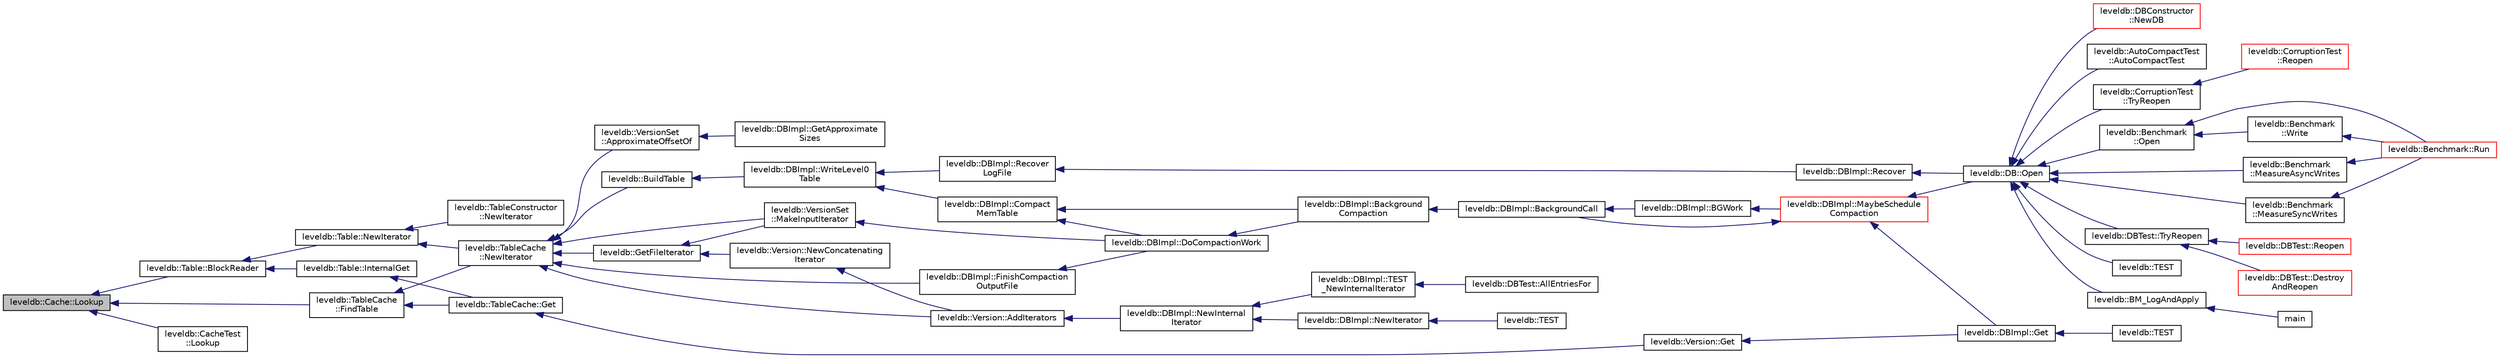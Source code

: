digraph "leveldb::Cache::Lookup"
{
  edge [fontname="Helvetica",fontsize="10",labelfontname="Helvetica",labelfontsize="10"];
  node [fontname="Helvetica",fontsize="10",shape=record];
  rankdir="LR";
  Node1 [label="leveldb::Cache::Lookup",height=0.2,width=0.4,color="black", fillcolor="grey75", style="filled" fontcolor="black"];
  Node1 -> Node2 [dir="back",color="midnightblue",fontsize="10",style="solid"];
  Node2 [label="leveldb::TableCache\l::FindTable",height=0.2,width=0.4,color="black", fillcolor="white", style="filled",URL="$classleveldb_1_1_table_cache.html#a7bdef9bd0719fb33021e5a638b979309"];
  Node2 -> Node3 [dir="back",color="midnightblue",fontsize="10",style="solid"];
  Node3 [label="leveldb::TableCache\l::NewIterator",height=0.2,width=0.4,color="black", fillcolor="white", style="filled",URL="$classleveldb_1_1_table_cache.html#afe8c83b1cbbf3bfc06c66a69611aa250"];
  Node3 -> Node4 [dir="back",color="midnightblue",fontsize="10",style="solid"];
  Node4 [label="leveldb::BuildTable",height=0.2,width=0.4,color="black", fillcolor="white", style="filled",URL="$namespaceleveldb.html#a10e102da98819e1a1f9b254241482e65"];
  Node4 -> Node5 [dir="back",color="midnightblue",fontsize="10",style="solid"];
  Node5 [label="leveldb::DBImpl::WriteLevel0\lTable",height=0.2,width=0.4,color="black", fillcolor="white", style="filled",URL="$classleveldb_1_1_d_b_impl.html#a6b1b87947df08e63ea9389722f943943"];
  Node5 -> Node6 [dir="back",color="midnightblue",fontsize="10",style="solid"];
  Node6 [label="leveldb::DBImpl::Recover\lLogFile",height=0.2,width=0.4,color="black", fillcolor="white", style="filled",URL="$classleveldb_1_1_d_b_impl.html#ac9e2ce8c5013d78ba19e8417f94fdad8"];
  Node6 -> Node7 [dir="back",color="midnightblue",fontsize="10",style="solid"];
  Node7 [label="leveldb::DBImpl::Recover",height=0.2,width=0.4,color="black", fillcolor="white", style="filled",URL="$classleveldb_1_1_d_b_impl.html#aa9a573026c03e8485471f583316943b0"];
  Node7 -> Node8 [dir="back",color="midnightblue",fontsize="10",style="solid"];
  Node8 [label="leveldb::DB::Open",height=0.2,width=0.4,color="black", fillcolor="white", style="filled",URL="$classleveldb_1_1_d_b.html#ac1da2b48e911287d86f3a3bfa0f851fe"];
  Node8 -> Node9 [dir="back",color="midnightblue",fontsize="10",style="solid"];
  Node9 [label="leveldb::AutoCompactTest\l::AutoCompactTest",height=0.2,width=0.4,color="black", fillcolor="white", style="filled",URL="$classleveldb_1_1_auto_compact_test.html#a31fe0ded855f188fac1650c70849760c"];
  Node8 -> Node10 [dir="back",color="midnightblue",fontsize="10",style="solid"];
  Node10 [label="leveldb::CorruptionTest\l::TryReopen",height=0.2,width=0.4,color="black", fillcolor="white", style="filled",URL="$classleveldb_1_1_corruption_test.html#aaba7c05f06400ef45d1af5cb95f66a57"];
  Node10 -> Node11 [dir="back",color="midnightblue",fontsize="10",style="solid"];
  Node11 [label="leveldb::CorruptionTest\l::Reopen",height=0.2,width=0.4,color="red", fillcolor="white", style="filled",URL="$classleveldb_1_1_corruption_test.html#aa2051faee6b6542d35ebdcf99918a713"];
  Node8 -> Node12 [dir="back",color="midnightblue",fontsize="10",style="solid"];
  Node12 [label="leveldb::Benchmark\l::Open",height=0.2,width=0.4,color="black", fillcolor="white", style="filled",URL="$classleveldb_1_1_benchmark.html#a89a3b0da75e6cd2ffb879358e5dd82a6"];
  Node12 -> Node13 [dir="back",color="midnightblue",fontsize="10",style="solid"];
  Node13 [label="leveldb::Benchmark::Run",height=0.2,width=0.4,color="red", fillcolor="white", style="filled",URL="$classleveldb_1_1_benchmark.html#a2f262afa0c7d10fcf531fe9657fba490"];
  Node12 -> Node14 [dir="back",color="midnightblue",fontsize="10",style="solid"];
  Node14 [label="leveldb::Benchmark\l::Write",height=0.2,width=0.4,color="black", fillcolor="white", style="filled",URL="$classleveldb_1_1_benchmark.html#a86876b2882d9015610330e69acfdff0d"];
  Node14 -> Node13 [dir="back",color="midnightblue",fontsize="10",style="solid"];
  Node8 -> Node15 [dir="back",color="midnightblue",fontsize="10",style="solid"];
  Node15 [label="leveldb::Benchmark\l::MeasureAsyncWrites",height=0.2,width=0.4,color="black", fillcolor="white", style="filled",URL="$classleveldb_1_1_benchmark.html#a93f93835e288185005d25cf08037bed9"];
  Node15 -> Node13 [dir="back",color="midnightblue",fontsize="10",style="solid"];
  Node8 -> Node16 [dir="back",color="midnightblue",fontsize="10",style="solid"];
  Node16 [label="leveldb::Benchmark\l::MeasureSyncWrites",height=0.2,width=0.4,color="black", fillcolor="white", style="filled",URL="$classleveldb_1_1_benchmark.html#ac7b13fb940cff41f5acc5dc99d93d36c"];
  Node16 -> Node13 [dir="back",color="midnightblue",fontsize="10",style="solid"];
  Node8 -> Node17 [dir="back",color="midnightblue",fontsize="10",style="solid"];
  Node17 [label="leveldb::DBTest::TryReopen",height=0.2,width=0.4,color="black", fillcolor="white", style="filled",URL="$classleveldb_1_1_d_b_test.html#aee588b2d13db6be2a651a8fabeac5c79"];
  Node17 -> Node18 [dir="back",color="midnightblue",fontsize="10",style="solid"];
  Node18 [label="leveldb::DBTest::Reopen",height=0.2,width=0.4,color="red", fillcolor="white", style="filled",URL="$classleveldb_1_1_d_b_test.html#a38170a082cbc71fb446408ff5634c797"];
  Node17 -> Node19 [dir="back",color="midnightblue",fontsize="10",style="solid"];
  Node19 [label="leveldb::DBTest::Destroy\lAndReopen",height=0.2,width=0.4,color="red", fillcolor="white", style="filled",URL="$classleveldb_1_1_d_b_test.html#ab798a43e7feab6dddc8fa1eb7a5f61f6"];
  Node8 -> Node20 [dir="back",color="midnightblue",fontsize="10",style="solid"];
  Node20 [label="leveldb::TEST",height=0.2,width=0.4,color="black", fillcolor="white", style="filled",URL="$namespaceleveldb.html#a88d6fdcb16ed4edc65da40f383e6f23b"];
  Node8 -> Node21 [dir="back",color="midnightblue",fontsize="10",style="solid"];
  Node21 [label="leveldb::BM_LogAndApply",height=0.2,width=0.4,color="black", fillcolor="white", style="filled",URL="$namespaceleveldb.html#af9cf6ec167c9b6f25fd050ab6fb67a90"];
  Node21 -> Node22 [dir="back",color="midnightblue",fontsize="10",style="solid"];
  Node22 [label="main",height=0.2,width=0.4,color="black", fillcolor="white", style="filled",URL="$db__test_8cc.html#a3c04138a5bfe5d72780bb7e82a18e627"];
  Node8 -> Node23 [dir="back",color="midnightblue",fontsize="10",style="solid"];
  Node23 [label="leveldb::DBConstructor\l::NewDB",height=0.2,width=0.4,color="red", fillcolor="white", style="filled",URL="$classleveldb_1_1_d_b_constructor.html#ac48bfe871db8558b57427843465e6c65"];
  Node5 -> Node24 [dir="back",color="midnightblue",fontsize="10",style="solid"];
  Node24 [label="leveldb::DBImpl::Compact\lMemTable",height=0.2,width=0.4,color="black", fillcolor="white", style="filled",URL="$classleveldb_1_1_d_b_impl.html#affe08e583b60dc854760d60f63db9364"];
  Node24 -> Node25 [dir="back",color="midnightblue",fontsize="10",style="solid"];
  Node25 [label="leveldb::DBImpl::Background\lCompaction",height=0.2,width=0.4,color="black", fillcolor="white", style="filled",URL="$classleveldb_1_1_d_b_impl.html#af8d8c2abc99da12f82a594b6a7d43e35"];
  Node25 -> Node26 [dir="back",color="midnightblue",fontsize="10",style="solid"];
  Node26 [label="leveldb::DBImpl::BackgroundCall",height=0.2,width=0.4,color="black", fillcolor="white", style="filled",URL="$classleveldb_1_1_d_b_impl.html#a0b9829a3bc7b5a119819c6b04b557ab0"];
  Node26 -> Node27 [dir="back",color="midnightblue",fontsize="10",style="solid"];
  Node27 [label="leveldb::DBImpl::BGWork",height=0.2,width=0.4,color="black", fillcolor="white", style="filled",URL="$classleveldb_1_1_d_b_impl.html#ac5e1a8fcf9852a3b3f9712f135f13fa7"];
  Node27 -> Node28 [dir="back",color="midnightblue",fontsize="10",style="solid"];
  Node28 [label="leveldb::DBImpl::MaybeSchedule\lCompaction",height=0.2,width=0.4,color="red", fillcolor="white", style="filled",URL="$classleveldb_1_1_d_b_impl.html#a91134e3ca9d5c6220dd45f19d461a831"];
  Node28 -> Node26 [dir="back",color="midnightblue",fontsize="10",style="solid"];
  Node28 -> Node29 [dir="back",color="midnightblue",fontsize="10",style="solid"];
  Node29 [label="leveldb::DBImpl::Get",height=0.2,width=0.4,color="black", fillcolor="white", style="filled",URL="$classleveldb_1_1_d_b_impl.html#a089964ddcd1f5dc85e73499ae57be508"];
  Node29 -> Node30 [dir="back",color="midnightblue",fontsize="10",style="solid"];
  Node30 [label="leveldb::TEST",height=0.2,width=0.4,color="black", fillcolor="white", style="filled",URL="$namespaceleveldb.html#acc1b0ed2e8e9e4e6b930a1727d9fe0f8"];
  Node28 -> Node8 [dir="back",color="midnightblue",fontsize="10",style="solid"];
  Node24 -> Node31 [dir="back",color="midnightblue",fontsize="10",style="solid"];
  Node31 [label="leveldb::DBImpl::DoCompactionWork",height=0.2,width=0.4,color="black", fillcolor="white", style="filled",URL="$classleveldb_1_1_d_b_impl.html#a75d505d0959b9efda825cf07b078d0c6"];
  Node31 -> Node25 [dir="back",color="midnightblue",fontsize="10",style="solid"];
  Node3 -> Node32 [dir="back",color="midnightblue",fontsize="10",style="solid"];
  Node32 [label="leveldb::DBImpl::FinishCompaction\lOutputFile",height=0.2,width=0.4,color="black", fillcolor="white", style="filled",URL="$classleveldb_1_1_d_b_impl.html#af4f178de1d55d5cf05b9a5cd17d07160"];
  Node32 -> Node31 [dir="back",color="midnightblue",fontsize="10",style="solid"];
  Node3 -> Node33 [dir="back",color="midnightblue",fontsize="10",style="solid"];
  Node33 [label="leveldb::GetFileIterator",height=0.2,width=0.4,color="black", fillcolor="white", style="filled",URL="$namespaceleveldb.html#a90825bb2cdcea64469b179f6d9c5de00"];
  Node33 -> Node34 [dir="back",color="midnightblue",fontsize="10",style="solid"];
  Node34 [label="leveldb::Version::NewConcatenating\lIterator",height=0.2,width=0.4,color="black", fillcolor="white", style="filled",URL="$classleveldb_1_1_version.html#a3dbfd700f06c4e31d28a6c494d6345c9"];
  Node34 -> Node35 [dir="back",color="midnightblue",fontsize="10",style="solid"];
  Node35 [label="leveldb::Version::AddIterators",height=0.2,width=0.4,color="black", fillcolor="white", style="filled",URL="$classleveldb_1_1_version.html#a035a0fa5bfe7ab84a711b1138b0b9a3d"];
  Node35 -> Node36 [dir="back",color="midnightblue",fontsize="10",style="solid"];
  Node36 [label="leveldb::DBImpl::NewInternal\lIterator",height=0.2,width=0.4,color="black", fillcolor="white", style="filled",URL="$classleveldb_1_1_d_b_impl.html#a49b0e6bbb2eaaa17b0869dc4d4fce49d"];
  Node36 -> Node37 [dir="back",color="midnightblue",fontsize="10",style="solid"];
  Node37 [label="leveldb::DBImpl::TEST\l_NewInternalIterator",height=0.2,width=0.4,color="black", fillcolor="white", style="filled",URL="$classleveldb_1_1_d_b_impl.html#adba5bf4252bd94f7db50e62921b7ba53"];
  Node37 -> Node38 [dir="back",color="midnightblue",fontsize="10",style="solid"];
  Node38 [label="leveldb::DBTest::AllEntriesFor",height=0.2,width=0.4,color="black", fillcolor="white", style="filled",URL="$classleveldb_1_1_d_b_test.html#adaf171601eaaf2cd24edaa394752f733"];
  Node36 -> Node39 [dir="back",color="midnightblue",fontsize="10",style="solid"];
  Node39 [label="leveldb::DBImpl::NewIterator",height=0.2,width=0.4,color="black", fillcolor="white", style="filled",URL="$classleveldb_1_1_d_b_impl.html#ae955dc8f2a1c38588723a0882653cb58"];
  Node39 -> Node40 [dir="back",color="midnightblue",fontsize="10",style="solid"];
  Node40 [label="leveldb::TEST",height=0.2,width=0.4,color="black", fillcolor="white", style="filled",URL="$namespaceleveldb.html#a5ad106e9bbfcb5520b7dc344525f7cd2"];
  Node33 -> Node41 [dir="back",color="midnightblue",fontsize="10",style="solid"];
  Node41 [label="leveldb::VersionSet\l::MakeInputIterator",height=0.2,width=0.4,color="black", fillcolor="white", style="filled",URL="$classleveldb_1_1_version_set.html#a181194e96a88e69a60c1fda9cf3c4651"];
  Node41 -> Node31 [dir="back",color="midnightblue",fontsize="10",style="solid"];
  Node3 -> Node35 [dir="back",color="midnightblue",fontsize="10",style="solid"];
  Node3 -> Node42 [dir="back",color="midnightblue",fontsize="10",style="solid"];
  Node42 [label="leveldb::VersionSet\l::ApproximateOffsetOf",height=0.2,width=0.4,color="black", fillcolor="white", style="filled",URL="$classleveldb_1_1_version_set.html#ada7f3ed63b1c48adb6e5b38348b300e1"];
  Node42 -> Node43 [dir="back",color="midnightblue",fontsize="10",style="solid"];
  Node43 [label="leveldb::DBImpl::GetApproximate\lSizes",height=0.2,width=0.4,color="black", fillcolor="white", style="filled",URL="$classleveldb_1_1_d_b_impl.html#af08e218d92064699942c195ce0f06010"];
  Node3 -> Node41 [dir="back",color="midnightblue",fontsize="10",style="solid"];
  Node2 -> Node44 [dir="back",color="midnightblue",fontsize="10",style="solid"];
  Node44 [label="leveldb::TableCache::Get",height=0.2,width=0.4,color="black", fillcolor="white", style="filled",URL="$classleveldb_1_1_table_cache.html#af43ba38b52742e9f5589321747535444"];
  Node44 -> Node45 [dir="back",color="midnightblue",fontsize="10",style="solid"];
  Node45 [label="leveldb::Version::Get",height=0.2,width=0.4,color="black", fillcolor="white", style="filled",URL="$classleveldb_1_1_version.html#a42c439d4a2a767fe281c7a75d4255038"];
  Node45 -> Node29 [dir="back",color="midnightblue",fontsize="10",style="solid"];
  Node1 -> Node46 [dir="back",color="midnightblue",fontsize="10",style="solid"];
  Node46 [label="leveldb::Table::BlockReader",height=0.2,width=0.4,color="black", fillcolor="white", style="filled",URL="$classleveldb_1_1_table.html#a93b3e7e277493cbc63a55e2b141b1f30"];
  Node46 -> Node47 [dir="back",color="midnightblue",fontsize="10",style="solid"];
  Node47 [label="leveldb::Table::NewIterator",height=0.2,width=0.4,color="black", fillcolor="white", style="filled",URL="$classleveldb_1_1_table.html#ad354f57ece050ca0c5f42669b7c01cc2"];
  Node47 -> Node3 [dir="back",color="midnightblue",fontsize="10",style="solid"];
  Node47 -> Node48 [dir="back",color="midnightblue",fontsize="10",style="solid"];
  Node48 [label="leveldb::TableConstructor\l::NewIterator",height=0.2,width=0.4,color="black", fillcolor="white", style="filled",URL="$classleveldb_1_1_table_constructor.html#a4897f3cb58fed2bd3a9f7f6468b6a105"];
  Node46 -> Node49 [dir="back",color="midnightblue",fontsize="10",style="solid"];
  Node49 [label="leveldb::Table::InternalGet",height=0.2,width=0.4,color="black", fillcolor="white", style="filled",URL="$classleveldb_1_1_table.html#aea7233eff55aec8dad19befe6de5bd99"];
  Node49 -> Node44 [dir="back",color="midnightblue",fontsize="10",style="solid"];
  Node1 -> Node50 [dir="back",color="midnightblue",fontsize="10",style="solid"];
  Node50 [label="leveldb::CacheTest\l::Lookup",height=0.2,width=0.4,color="black", fillcolor="white", style="filled",URL="$classleveldb_1_1_cache_test.html#a90d19cd6098f10f809f0c3b94e8b3fc6"];
}
